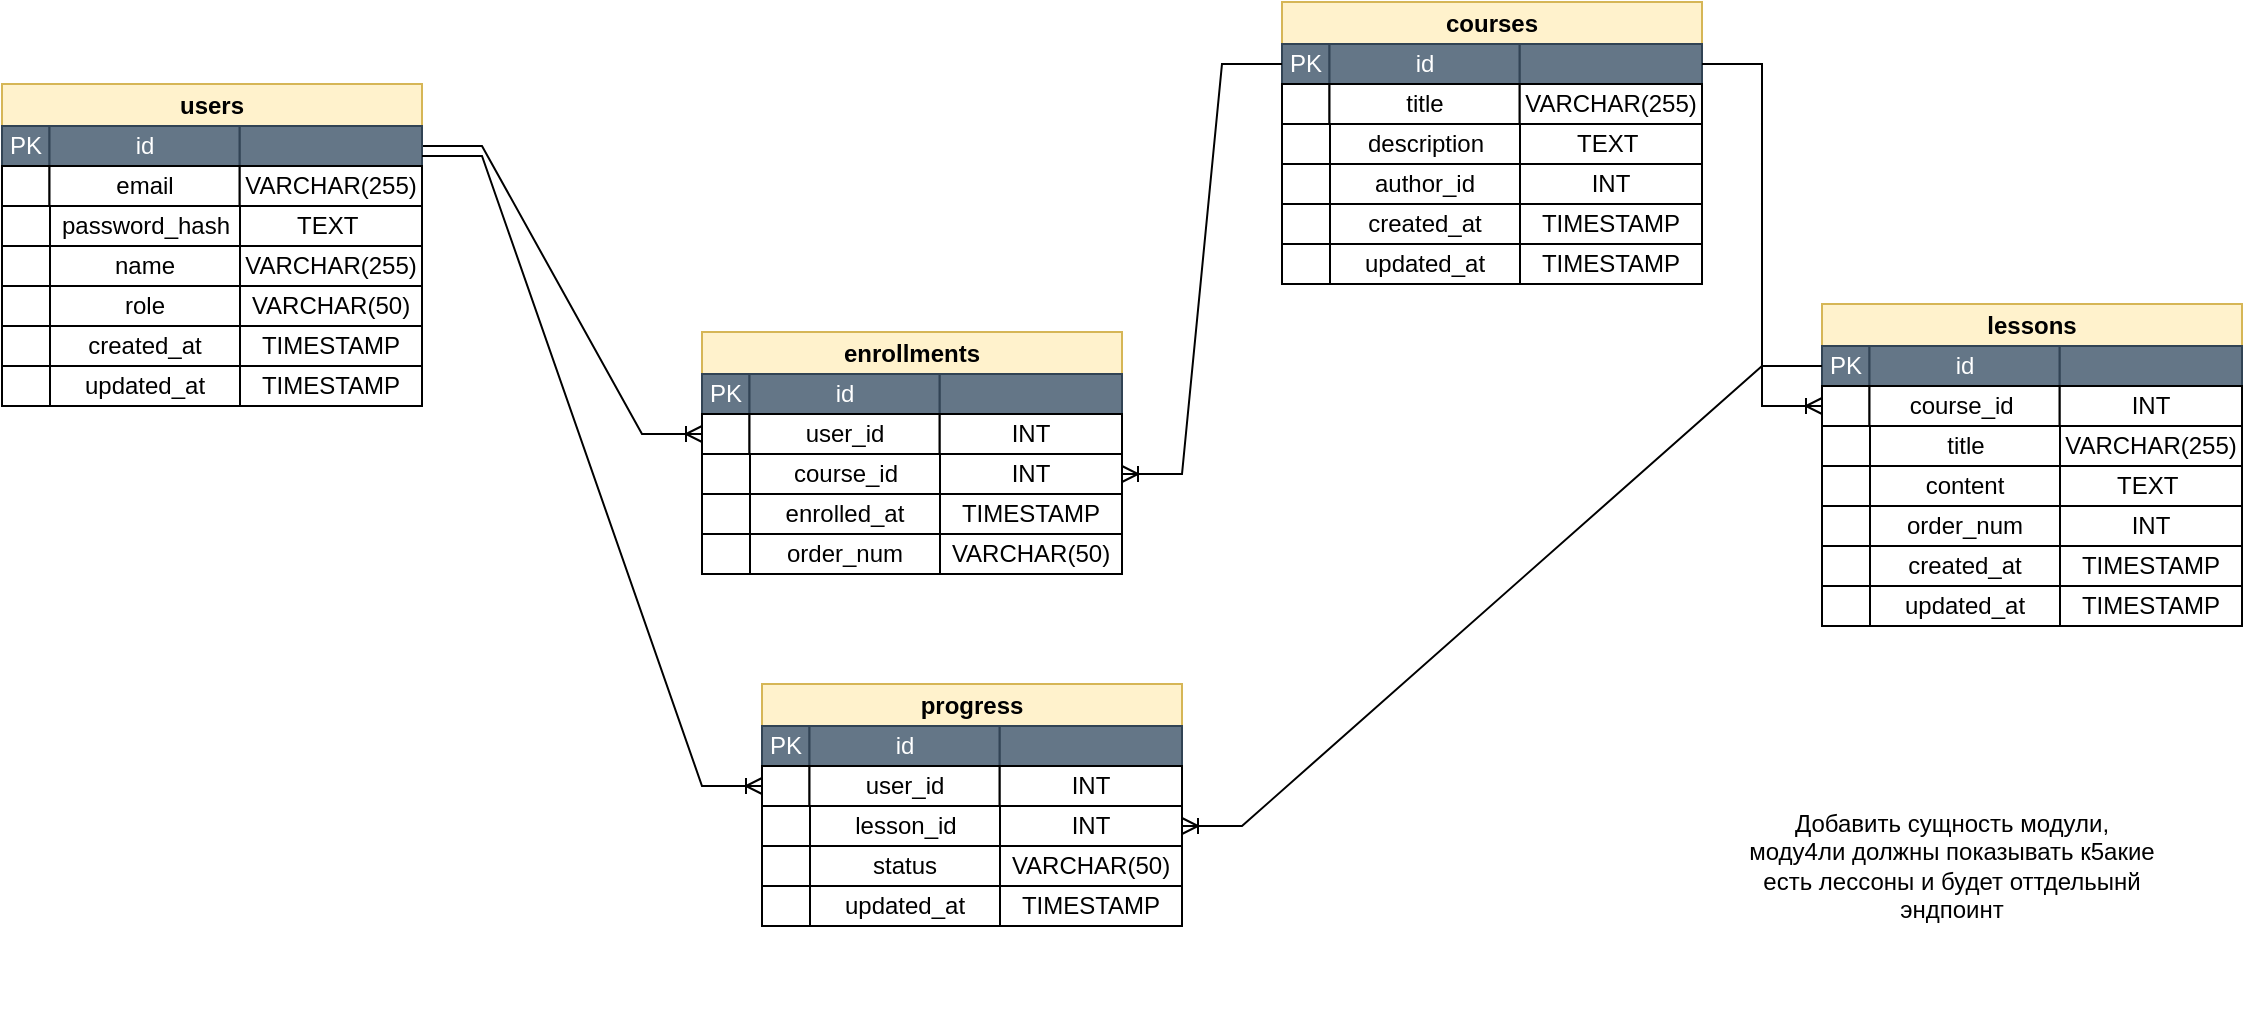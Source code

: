 <mxfile version="28.1.1">
  <diagram name="Page-1" id="2ca16b54-16f6-2749-3443-fa8db7711227">
    <mxGraphModel dx="1567" dy="890" grid="1" gridSize="10" guides="1" tooltips="1" connect="1" arrows="1" fold="1" page="1" pageScale="1" pageWidth="1100" pageHeight="850" background="none" math="0" shadow="0">
      <root>
        <mxCell id="0" />
        <mxCell id="1" parent="0" />
        <mxCell id="aD1stk46LfaJt2utOllN-83" value="" style="group" parent="1" vertex="1" connectable="0">
          <mxGeometry x="1000" y="99" width="210" height="141" as="geometry" />
        </mxCell>
        <mxCell id="aD1stk46LfaJt2utOllN-60" value="" style="group;fillColor=#647687;fontColor=#ffffff;strokeColor=#314354;" parent="aD1stk46LfaJt2utOllN-83" vertex="1" connectable="0">
          <mxGeometry width="210" height="81" as="geometry" />
        </mxCell>
        <mxCell id="aD1stk46LfaJt2utOllN-61" value="&lt;b&gt;courses&lt;/b&gt;" style="rounded=0;whiteSpace=wrap;html=1;fillColor=#fff2cc;strokeColor=#d6b656;" parent="aD1stk46LfaJt2utOllN-60" vertex="1">
          <mxGeometry width="210" height="21" as="geometry" />
        </mxCell>
        <mxCell id="aD1stk46LfaJt2utOllN-62" value="PK" style="rounded=0;whiteSpace=wrap;html=1;fillColor=#647687;fontColor=#ffffff;strokeColor=#314354;" parent="aD1stk46LfaJt2utOllN-60" vertex="1">
          <mxGeometry y="21" width="23.75" height="20" as="geometry" />
        </mxCell>
        <mxCell id="aD1stk46LfaJt2utOllN-63" value="" style="rounded=0;whiteSpace=wrap;html=1;fillColor=#647687;fontColor=#ffffff;strokeColor=#314354;" parent="aD1stk46LfaJt2utOllN-60" vertex="1">
          <mxGeometry x="118.75" y="21" width="91.25" height="20" as="geometry" />
        </mxCell>
        <mxCell id="aD1stk46LfaJt2utOllN-64" value="id" style="rounded=0;whiteSpace=wrap;html=1;fillColor=#647687;fontColor=#ffffff;strokeColor=#314354;" parent="aD1stk46LfaJt2utOllN-60" vertex="1">
          <mxGeometry x="23.75" y="21" width="95" height="20" as="geometry" />
        </mxCell>
        <mxCell id="aD1stk46LfaJt2utOllN-65" value="" style="rounded=0;whiteSpace=wrap;html=1;" parent="aD1stk46LfaJt2utOllN-60" vertex="1">
          <mxGeometry y="41" width="23.75" height="20" as="geometry" />
        </mxCell>
        <mxCell id="aD1stk46LfaJt2utOllN-66" value="&lt;span style=&quot;font-size: 12px;&quot;&gt;VARCHAR(255)&lt;/span&gt;" style="rounded=0;whiteSpace=wrap;html=1;" parent="aD1stk46LfaJt2utOllN-60" vertex="1">
          <mxGeometry x="118.75" y="41" width="91.25" height="20" as="geometry" />
        </mxCell>
        <mxCell id="aD1stk46LfaJt2utOllN-67" value="title" style="rounded=0;whiteSpace=wrap;html=1;" parent="aD1stk46LfaJt2utOllN-60" vertex="1">
          <mxGeometry x="23.75" y="41" width="95" height="20" as="geometry" />
        </mxCell>
        <mxCell id="aD1stk46LfaJt2utOllN-68" value="&lt;font&gt;description&lt;/font&gt;" style="rounded=0;whiteSpace=wrap;html=1;" parent="aD1stk46LfaJt2utOllN-60" vertex="1">
          <mxGeometry x="23.75" y="61" width="96.25" height="20" as="geometry" />
        </mxCell>
        <mxCell id="aD1stk46LfaJt2utOllN-69" value="" style="rounded=0;whiteSpace=wrap;html=1;" parent="aD1stk46LfaJt2utOllN-83" vertex="1">
          <mxGeometry y="61" width="24" height="20" as="geometry" />
        </mxCell>
        <mxCell id="aD1stk46LfaJt2utOllN-70" value="&lt;span style=&quot;font-size: 12px;&quot;&gt;TEXT&amp;nbsp;&lt;/span&gt;" style="rounded=0;whiteSpace=wrap;html=1;" parent="aD1stk46LfaJt2utOllN-83" vertex="1">
          <mxGeometry x="119" y="61" width="91" height="20" as="geometry" />
        </mxCell>
        <mxCell id="aD1stk46LfaJt2utOllN-71" value="" style="rounded=0;whiteSpace=wrap;html=1;" parent="aD1stk46LfaJt2utOllN-83" vertex="1">
          <mxGeometry y="81" width="24" height="20" as="geometry" />
        </mxCell>
        <mxCell id="aD1stk46LfaJt2utOllN-72" value="INT" style="rounded=0;whiteSpace=wrap;html=1;" parent="aD1stk46LfaJt2utOllN-83" vertex="1">
          <mxGeometry x="119" y="81" width="91" height="20" as="geometry" />
        </mxCell>
        <mxCell id="aD1stk46LfaJt2utOllN-73" value="&lt;font&gt;author_id&lt;/font&gt;" style="rounded=0;whiteSpace=wrap;html=1;" parent="aD1stk46LfaJt2utOllN-83" vertex="1">
          <mxGeometry x="24" y="81" width="95" height="20" as="geometry" />
        </mxCell>
        <mxCell id="aD1stk46LfaJt2utOllN-77" value="" style="rounded=0;whiteSpace=wrap;html=1;" parent="aD1stk46LfaJt2utOllN-83" vertex="1">
          <mxGeometry y="101" width="24" height="20" as="geometry" />
        </mxCell>
        <mxCell id="aD1stk46LfaJt2utOllN-78" value="&lt;span style=&quot;font-size: 12px;&quot;&gt;TIMESTAMP&lt;/span&gt;" style="rounded=0;whiteSpace=wrap;html=1;" parent="aD1stk46LfaJt2utOllN-83" vertex="1">
          <mxGeometry x="119" y="101" width="91" height="20" as="geometry" />
        </mxCell>
        <mxCell id="aD1stk46LfaJt2utOllN-79" value="&lt;font&gt;created_at&lt;/font&gt;" style="rounded=0;whiteSpace=wrap;html=1;" parent="aD1stk46LfaJt2utOllN-83" vertex="1">
          <mxGeometry x="24" y="101" width="95" height="20" as="geometry" />
        </mxCell>
        <mxCell id="aD1stk46LfaJt2utOllN-80" value="" style="rounded=0;whiteSpace=wrap;html=1;" parent="aD1stk46LfaJt2utOllN-83" vertex="1">
          <mxGeometry y="121" width="24" height="20" as="geometry" />
        </mxCell>
        <mxCell id="aD1stk46LfaJt2utOllN-81" value="&lt;span style=&quot;font-size: 12px;&quot;&gt;TIMESTAMP&lt;/span&gt;" style="rounded=0;whiteSpace=wrap;html=1;" parent="aD1stk46LfaJt2utOllN-83" vertex="1">
          <mxGeometry x="119" y="121" width="91" height="20" as="geometry" />
        </mxCell>
        <mxCell id="aD1stk46LfaJt2utOllN-82" value="&lt;font&gt;updated_at&lt;/font&gt;" style="rounded=0;whiteSpace=wrap;html=1;" parent="aD1stk46LfaJt2utOllN-83" vertex="1">
          <mxGeometry x="24" y="121" width="95" height="20" as="geometry" />
        </mxCell>
        <mxCell id="aD1stk46LfaJt2utOllN-107" value="" style="edgeStyle=entityRelationEdgeStyle;fontSize=12;html=1;endArrow=ERoneToMany;rounded=0;exitX=1;exitY=0.5;exitDx=0;exitDy=0;entryX=0;entryY=0.5;entryDx=0;entryDy=0;" parent="1" source="aD1stk46LfaJt2utOllN-31" target="aD1stk46LfaJt2utOllN-113" edge="1">
          <mxGeometry width="100" height="100" relative="1" as="geometry">
            <mxPoint x="320" y="330" as="sourcePoint" />
            <mxPoint x="420" y="230" as="targetPoint" />
          </mxGeometry>
        </mxCell>
        <mxCell id="aD1stk46LfaJt2utOllN-108" value="" style="group" parent="1" vertex="1" connectable="0">
          <mxGeometry x="710" y="264" width="210" height="81" as="geometry" />
        </mxCell>
        <mxCell id="aD1stk46LfaJt2utOllN-109" value="&lt;b&gt;enrollments&lt;/b&gt;" style="rounded=0;whiteSpace=wrap;html=1;fillColor=#fff2cc;strokeColor=#d6b656;" parent="aD1stk46LfaJt2utOllN-108" vertex="1">
          <mxGeometry width="210" height="21" as="geometry" />
        </mxCell>
        <mxCell id="aD1stk46LfaJt2utOllN-110" value="PK" style="rounded=0;whiteSpace=wrap;html=1;fillColor=#647687;fontColor=#ffffff;strokeColor=#314354;" parent="aD1stk46LfaJt2utOllN-108" vertex="1">
          <mxGeometry y="21" width="23.75" height="20" as="geometry" />
        </mxCell>
        <mxCell id="aD1stk46LfaJt2utOllN-111" value="" style="rounded=0;whiteSpace=wrap;html=1;fillColor=#647687;fontColor=#ffffff;strokeColor=#314354;" parent="aD1stk46LfaJt2utOllN-108" vertex="1">
          <mxGeometry x="118.75" y="21" width="91.25" height="20" as="geometry" />
        </mxCell>
        <mxCell id="aD1stk46LfaJt2utOllN-112" value="id" style="rounded=0;whiteSpace=wrap;html=1;fillColor=#647687;fontColor=#ffffff;strokeColor=#314354;" parent="aD1stk46LfaJt2utOllN-108" vertex="1">
          <mxGeometry x="23.75" y="21" width="95" height="20" as="geometry" />
        </mxCell>
        <mxCell id="aD1stk46LfaJt2utOllN-113" value="" style="rounded=0;whiteSpace=wrap;html=1;" parent="aD1stk46LfaJt2utOllN-108" vertex="1">
          <mxGeometry y="41" width="23.75" height="20" as="geometry" />
        </mxCell>
        <mxCell id="aD1stk46LfaJt2utOllN-114" value="INT" style="rounded=0;whiteSpace=wrap;html=1;" parent="aD1stk46LfaJt2utOllN-108" vertex="1">
          <mxGeometry x="118.75" y="41" width="91.25" height="20" as="geometry" />
        </mxCell>
        <mxCell id="aD1stk46LfaJt2utOllN-115" value="user_id" style="rounded=0;whiteSpace=wrap;html=1;" parent="aD1stk46LfaJt2utOllN-108" vertex="1">
          <mxGeometry x="23.75" y="41" width="95" height="20" as="geometry" />
        </mxCell>
        <mxCell id="aD1stk46LfaJt2utOllN-116" value="&lt;font&gt;course_id&lt;/font&gt;" style="rounded=0;whiteSpace=wrap;html=1;" parent="aD1stk46LfaJt2utOllN-108" vertex="1">
          <mxGeometry x="23.75" y="61" width="96.25" height="20" as="geometry" />
        </mxCell>
        <mxCell id="aD1stk46LfaJt2utOllN-117" value="" style="rounded=0;whiteSpace=wrap;html=1;" parent="1" vertex="1">
          <mxGeometry x="710" y="325" width="24" height="20" as="geometry" />
        </mxCell>
        <mxCell id="aD1stk46LfaJt2utOllN-118" value="INT" style="rounded=0;whiteSpace=wrap;html=1;" parent="1" vertex="1">
          <mxGeometry x="829" y="325" width="91" height="20" as="geometry" />
        </mxCell>
        <mxCell id="aD1stk46LfaJt2utOllN-119" value="" style="rounded=0;whiteSpace=wrap;html=1;" parent="1" vertex="1">
          <mxGeometry x="710" y="345" width="24" height="20" as="geometry" />
        </mxCell>
        <mxCell id="aD1stk46LfaJt2utOllN-120" value="TIMESTAMP" style="rounded=0;whiteSpace=wrap;html=1;" parent="1" vertex="1">
          <mxGeometry x="829" y="345" width="91" height="20" as="geometry" />
        </mxCell>
        <mxCell id="aD1stk46LfaJt2utOllN-121" value="&lt;font&gt;enrolled_at&lt;/font&gt;" style="rounded=0;whiteSpace=wrap;html=1;" parent="1" vertex="1">
          <mxGeometry x="734" y="345" width="95" height="20" as="geometry" />
        </mxCell>
        <mxCell id="aD1stk46LfaJt2utOllN-122" value="" style="rounded=0;whiteSpace=wrap;html=1;" parent="1" vertex="1">
          <mxGeometry x="710" y="365" width="24" height="20" as="geometry" />
        </mxCell>
        <mxCell id="aD1stk46LfaJt2utOllN-123" value="VARCHAR(50)" style="rounded=0;whiteSpace=wrap;html=1;" parent="1" vertex="1">
          <mxGeometry x="829" y="365" width="91" height="20" as="geometry" />
        </mxCell>
        <mxCell id="aD1stk46LfaJt2utOllN-124" value="&lt;font&gt;order_num&lt;/font&gt;" style="rounded=0;whiteSpace=wrap;html=1;" parent="1" vertex="1">
          <mxGeometry x="734" y="365" width="95" height="20" as="geometry" />
        </mxCell>
        <mxCell id="aD1stk46LfaJt2utOllN-133" value="" style="group" parent="1" vertex="1" connectable="0">
          <mxGeometry x="740" y="440" width="210" height="81" as="geometry" />
        </mxCell>
        <mxCell id="aD1stk46LfaJt2utOllN-134" value="&lt;b&gt;progress&lt;/b&gt;" style="rounded=0;whiteSpace=wrap;html=1;fillColor=#fff2cc;strokeColor=#d6b656;" parent="aD1stk46LfaJt2utOllN-133" vertex="1">
          <mxGeometry width="210" height="21" as="geometry" />
        </mxCell>
        <mxCell id="aD1stk46LfaJt2utOllN-135" value="PK" style="rounded=0;whiteSpace=wrap;html=1;fillColor=#647687;fontColor=#ffffff;strokeColor=#314354;" parent="aD1stk46LfaJt2utOllN-133" vertex="1">
          <mxGeometry y="21" width="23.75" height="20" as="geometry" />
        </mxCell>
        <mxCell id="aD1stk46LfaJt2utOllN-136" value="" style="rounded=0;whiteSpace=wrap;html=1;fillColor=#647687;fontColor=#ffffff;strokeColor=#314354;" parent="aD1stk46LfaJt2utOllN-133" vertex="1">
          <mxGeometry x="118.75" y="21" width="91.25" height="20" as="geometry" />
        </mxCell>
        <mxCell id="aD1stk46LfaJt2utOllN-137" value="id" style="rounded=0;whiteSpace=wrap;html=1;fillColor=#647687;fontColor=#ffffff;strokeColor=#314354;" parent="aD1stk46LfaJt2utOllN-133" vertex="1">
          <mxGeometry x="23.75" y="21" width="95" height="20" as="geometry" />
        </mxCell>
        <mxCell id="aD1stk46LfaJt2utOllN-138" value="" style="rounded=0;whiteSpace=wrap;html=1;" parent="aD1stk46LfaJt2utOllN-133" vertex="1">
          <mxGeometry y="41" width="23.75" height="20" as="geometry" />
        </mxCell>
        <mxCell id="aD1stk46LfaJt2utOllN-139" value="INT" style="rounded=0;whiteSpace=wrap;html=1;" parent="aD1stk46LfaJt2utOllN-133" vertex="1">
          <mxGeometry x="118.75" y="41" width="91.25" height="20" as="geometry" />
        </mxCell>
        <mxCell id="aD1stk46LfaJt2utOllN-140" value="user_id" style="rounded=0;whiteSpace=wrap;html=1;" parent="aD1stk46LfaJt2utOllN-133" vertex="1">
          <mxGeometry x="23.75" y="41" width="95" height="20" as="geometry" />
        </mxCell>
        <mxCell id="aD1stk46LfaJt2utOllN-141" value="&lt;font&gt;lesson_id&lt;/font&gt;" style="rounded=0;whiteSpace=wrap;html=1;" parent="aD1stk46LfaJt2utOllN-133" vertex="1">
          <mxGeometry x="23.75" y="61" width="96.25" height="20" as="geometry" />
        </mxCell>
        <mxCell id="aD1stk46LfaJt2utOllN-142" value="" style="rounded=0;whiteSpace=wrap;html=1;" parent="1" vertex="1">
          <mxGeometry x="740" y="501" width="24" height="20" as="geometry" />
        </mxCell>
        <mxCell id="aD1stk46LfaJt2utOllN-143" value="INT" style="rounded=0;whiteSpace=wrap;html=1;" parent="1" vertex="1">
          <mxGeometry x="859" y="501" width="91" height="20" as="geometry" />
        </mxCell>
        <mxCell id="aD1stk46LfaJt2utOllN-144" value="" style="rounded=0;whiteSpace=wrap;html=1;" parent="1" vertex="1">
          <mxGeometry x="740" y="521" width="24" height="20" as="geometry" />
        </mxCell>
        <mxCell id="aD1stk46LfaJt2utOllN-145" value="VARCHAR(50)" style="rounded=0;whiteSpace=wrap;html=1;" parent="1" vertex="1">
          <mxGeometry x="859" y="521" width="91" height="20" as="geometry" />
        </mxCell>
        <mxCell id="aD1stk46LfaJt2utOllN-146" value="&lt;font&gt;status&lt;/font&gt;" style="rounded=0;whiteSpace=wrap;html=1;" parent="1" vertex="1">
          <mxGeometry x="764" y="521" width="95" height="20" as="geometry" />
        </mxCell>
        <mxCell id="aD1stk46LfaJt2utOllN-147" value="" style="rounded=0;whiteSpace=wrap;html=1;" parent="1" vertex="1">
          <mxGeometry x="740" y="541" width="24" height="20" as="geometry" />
        </mxCell>
        <mxCell id="aD1stk46LfaJt2utOllN-148" value="TIMESTAMP" style="rounded=0;whiteSpace=wrap;html=1;" parent="1" vertex="1">
          <mxGeometry x="859" y="541" width="91" height="20" as="geometry" />
        </mxCell>
        <mxCell id="aD1stk46LfaJt2utOllN-149" value="&lt;font&gt;updated_at&lt;/font&gt;" style="rounded=0;whiteSpace=wrap;html=1;" parent="1" vertex="1">
          <mxGeometry x="764" y="541" width="95" height="20" as="geometry" />
        </mxCell>
        <mxCell id="aD1stk46LfaJt2utOllN-150" value="" style="edgeStyle=entityRelationEdgeStyle;fontSize=12;html=1;endArrow=ERoneToMany;rounded=0;exitX=0;exitY=0.5;exitDx=0;exitDy=0;entryX=1;entryY=0.5;entryDx=0;entryDy=0;" parent="1" source="aD1stk46LfaJt2utOllN-62" target="aD1stk46LfaJt2utOllN-118" edge="1">
          <mxGeometry width="100" height="100" relative="1" as="geometry">
            <mxPoint x="950" y="130" as="sourcePoint" />
            <mxPoint x="980" y="330" as="targetPoint" />
            <Array as="points">
              <mxPoint x="1230" y="230" />
              <mxPoint x="980" y="270" />
              <mxPoint x="1090" y="310" />
              <mxPoint x="930" y="190" />
              <mxPoint x="1000" y="230" />
              <mxPoint x="1020" y="270" />
              <mxPoint x="1010" y="280" />
              <mxPoint x="990" y="250" />
            </Array>
          </mxGeometry>
        </mxCell>
        <mxCell id="aD1stk46LfaJt2utOllN-151" value="" style="group" parent="1" vertex="1" connectable="0">
          <mxGeometry x="360" y="140" width="210" height="161" as="geometry" />
        </mxCell>
        <mxCell id="aD1stk46LfaJt2utOllN-36" value="" style="group" parent="aD1stk46LfaJt2utOllN-151" vertex="1" connectable="0">
          <mxGeometry width="210" height="81" as="geometry" />
        </mxCell>
        <mxCell id="aD1stk46LfaJt2utOllN-29" value="&lt;b&gt;users&lt;/b&gt;" style="rounded=0;whiteSpace=wrap;html=1;fillColor=#fff2cc;strokeColor=#d6b656;" parent="aD1stk46LfaJt2utOllN-36" vertex="1">
          <mxGeometry width="210" height="21" as="geometry" />
        </mxCell>
        <mxCell id="aD1stk46LfaJt2utOllN-30" value="PK" style="rounded=0;whiteSpace=wrap;html=1;fillColor=#647687;fontColor=#ffffff;strokeColor=#314354;" parent="aD1stk46LfaJt2utOllN-36" vertex="1">
          <mxGeometry y="21" width="23.75" height="20" as="geometry" />
        </mxCell>
        <mxCell id="aD1stk46LfaJt2utOllN-31" value="" style="rounded=0;whiteSpace=wrap;html=1;fillColor=#647687;fontColor=#ffffff;strokeColor=#314354;" parent="aD1stk46LfaJt2utOllN-36" vertex="1">
          <mxGeometry x="118.75" y="21" width="91.25" height="20" as="geometry" />
        </mxCell>
        <mxCell id="aD1stk46LfaJt2utOllN-32" value="id" style="rounded=0;whiteSpace=wrap;html=1;fillColor=#647687;fontColor=#ffffff;strokeColor=#314354;" parent="aD1stk46LfaJt2utOllN-36" vertex="1">
          <mxGeometry x="23.75" y="21" width="95" height="20" as="geometry" />
        </mxCell>
        <mxCell id="aD1stk46LfaJt2utOllN-33" value="" style="rounded=0;whiteSpace=wrap;html=1;" parent="aD1stk46LfaJt2utOllN-36" vertex="1">
          <mxGeometry y="41" width="23.75" height="20" as="geometry" />
        </mxCell>
        <mxCell id="aD1stk46LfaJt2utOllN-34" value="&lt;span style=&quot;font-size: 12px;&quot;&gt;VARCHAR(255)&lt;/span&gt;" style="rounded=0;whiteSpace=wrap;html=1;" parent="aD1stk46LfaJt2utOllN-36" vertex="1">
          <mxGeometry x="118.75" y="41" width="91.25" height="20" as="geometry" />
        </mxCell>
        <mxCell id="aD1stk46LfaJt2utOllN-35" value="email" style="rounded=0;whiteSpace=wrap;html=1;" parent="aD1stk46LfaJt2utOllN-36" vertex="1">
          <mxGeometry x="23.75" y="41" width="95" height="20" as="geometry" />
        </mxCell>
        <mxCell id="aD1stk46LfaJt2utOllN-39" value="&lt;font&gt;password_hash&lt;/font&gt;" style="rounded=0;whiteSpace=wrap;html=1;" parent="aD1stk46LfaJt2utOllN-36" vertex="1">
          <mxGeometry x="23.75" y="61" width="96.25" height="20" as="geometry" />
        </mxCell>
        <mxCell id="aD1stk46LfaJt2utOllN-37" value="" style="rounded=0;whiteSpace=wrap;html=1;" parent="aD1stk46LfaJt2utOllN-151" vertex="1">
          <mxGeometry y="61" width="24" height="20" as="geometry" />
        </mxCell>
        <mxCell id="aD1stk46LfaJt2utOllN-38" value="&lt;span style=&quot;font-size: 12px;&quot;&gt;TEXT&amp;nbsp;&lt;/span&gt;" style="rounded=0;whiteSpace=wrap;html=1;" parent="aD1stk46LfaJt2utOllN-151" vertex="1">
          <mxGeometry x="119" y="61" width="91" height="20" as="geometry" />
        </mxCell>
        <mxCell id="aD1stk46LfaJt2utOllN-40" value="" style="rounded=0;whiteSpace=wrap;html=1;" parent="aD1stk46LfaJt2utOllN-151" vertex="1">
          <mxGeometry y="81" width="24" height="20" as="geometry" />
        </mxCell>
        <mxCell id="aD1stk46LfaJt2utOllN-41" value="&lt;span style=&quot;font-size: 12px;&quot;&gt;VARCHAR(255)&lt;/span&gt;" style="rounded=0;whiteSpace=wrap;html=1;" parent="aD1stk46LfaJt2utOllN-151" vertex="1">
          <mxGeometry x="119" y="81" width="91" height="20" as="geometry" />
        </mxCell>
        <mxCell id="aD1stk46LfaJt2utOllN-42" value="&lt;font&gt;name&lt;/font&gt;" style="rounded=0;whiteSpace=wrap;html=1;" parent="aD1stk46LfaJt2utOllN-151" vertex="1">
          <mxGeometry x="24" y="81" width="95" height="20" as="geometry" />
        </mxCell>
        <mxCell id="aD1stk46LfaJt2utOllN-51" value="" style="rounded=0;whiteSpace=wrap;html=1;" parent="aD1stk46LfaJt2utOllN-151" vertex="1">
          <mxGeometry y="101" width="24" height="20" as="geometry" />
        </mxCell>
        <mxCell id="aD1stk46LfaJt2utOllN-52" value="&lt;span style=&quot;font-size: 12px;&quot;&gt;VARCHAR(50)&lt;/span&gt;" style="rounded=0;whiteSpace=wrap;html=1;" parent="aD1stk46LfaJt2utOllN-151" vertex="1">
          <mxGeometry x="119" y="101" width="91" height="20" as="geometry" />
        </mxCell>
        <mxCell id="aD1stk46LfaJt2utOllN-53" value="&lt;font&gt;role&lt;/font&gt;" style="rounded=0;whiteSpace=wrap;html=1;" parent="aD1stk46LfaJt2utOllN-151" vertex="1">
          <mxGeometry x="24" y="101" width="95" height="20" as="geometry" />
        </mxCell>
        <mxCell id="aD1stk46LfaJt2utOllN-54" value="" style="rounded=0;whiteSpace=wrap;html=1;" parent="aD1stk46LfaJt2utOllN-151" vertex="1">
          <mxGeometry y="121" width="24" height="20" as="geometry" />
        </mxCell>
        <mxCell id="aD1stk46LfaJt2utOllN-55" value="&lt;span style=&quot;font-size: 12px;&quot;&gt;TIMESTAMP&lt;/span&gt;" style="rounded=0;whiteSpace=wrap;html=1;" parent="aD1stk46LfaJt2utOllN-151" vertex="1">
          <mxGeometry x="119" y="121" width="91" height="20" as="geometry" />
        </mxCell>
        <mxCell id="aD1stk46LfaJt2utOllN-56" value="&lt;font&gt;created_at&lt;/font&gt;" style="rounded=0;whiteSpace=wrap;html=1;" parent="aD1stk46LfaJt2utOllN-151" vertex="1">
          <mxGeometry x="24" y="121" width="95" height="20" as="geometry" />
        </mxCell>
        <mxCell id="aD1stk46LfaJt2utOllN-57" value="" style="rounded=0;whiteSpace=wrap;html=1;" parent="aD1stk46LfaJt2utOllN-151" vertex="1">
          <mxGeometry y="141" width="24" height="20" as="geometry" />
        </mxCell>
        <mxCell id="aD1stk46LfaJt2utOllN-58" value="&lt;span style=&quot;font-size: 12px;&quot;&gt;TIMESTAMP&lt;/span&gt;" style="rounded=0;whiteSpace=wrap;html=1;" parent="aD1stk46LfaJt2utOllN-151" vertex="1">
          <mxGeometry x="119" y="141" width="91" height="20" as="geometry" />
        </mxCell>
        <mxCell id="aD1stk46LfaJt2utOllN-59" value="&lt;font&gt;updated_at&lt;/font&gt;" style="rounded=0;whiteSpace=wrap;html=1;" parent="aD1stk46LfaJt2utOllN-151" vertex="1">
          <mxGeometry x="24" y="141" width="95" height="20" as="geometry" />
        </mxCell>
        <mxCell id="aD1stk46LfaJt2utOllN-152" value="" style="group" parent="1" vertex="1" connectable="0">
          <mxGeometry x="1270" y="250" width="210" height="161" as="geometry" />
        </mxCell>
        <mxCell id="aD1stk46LfaJt2utOllN-84" value="" style="group" parent="aD1stk46LfaJt2utOllN-152" vertex="1" connectable="0">
          <mxGeometry width="210" height="81" as="geometry" />
        </mxCell>
        <mxCell id="aD1stk46LfaJt2utOllN-85" value="&lt;b&gt;lessons&lt;/b&gt;" style="rounded=0;whiteSpace=wrap;html=1;fillColor=#fff2cc;strokeColor=#d6b656;" parent="aD1stk46LfaJt2utOllN-84" vertex="1">
          <mxGeometry width="210" height="21" as="geometry" />
        </mxCell>
        <mxCell id="aD1stk46LfaJt2utOllN-86" value="PK" style="rounded=0;whiteSpace=wrap;html=1;fillColor=#647687;fontColor=#ffffff;strokeColor=#314354;" parent="aD1stk46LfaJt2utOllN-84" vertex="1">
          <mxGeometry y="21" width="23.75" height="20" as="geometry" />
        </mxCell>
        <mxCell id="aD1stk46LfaJt2utOllN-87" value="" style="rounded=0;whiteSpace=wrap;html=1;fillColor=#647687;fontColor=#ffffff;strokeColor=#314354;" parent="aD1stk46LfaJt2utOllN-84" vertex="1">
          <mxGeometry x="118.75" y="21" width="91.25" height="20" as="geometry" />
        </mxCell>
        <mxCell id="aD1stk46LfaJt2utOllN-88" value="id" style="rounded=0;whiteSpace=wrap;html=1;fillColor=#647687;fontColor=#ffffff;strokeColor=#314354;" parent="aD1stk46LfaJt2utOllN-84" vertex="1">
          <mxGeometry x="23.75" y="21" width="95" height="20" as="geometry" />
        </mxCell>
        <mxCell id="aD1stk46LfaJt2utOllN-89" value="" style="rounded=0;whiteSpace=wrap;html=1;" parent="aD1stk46LfaJt2utOllN-84" vertex="1">
          <mxGeometry y="41" width="23.75" height="20" as="geometry" />
        </mxCell>
        <mxCell id="aD1stk46LfaJt2utOllN-90" value="INT" style="rounded=0;whiteSpace=wrap;html=1;" parent="aD1stk46LfaJt2utOllN-84" vertex="1">
          <mxGeometry x="118.75" y="41" width="91.25" height="20" as="geometry" />
        </mxCell>
        <mxCell id="aD1stk46LfaJt2utOllN-91" value="course_id&amp;nbsp;" style="rounded=0;whiteSpace=wrap;html=1;" parent="aD1stk46LfaJt2utOllN-84" vertex="1">
          <mxGeometry x="23.75" y="41" width="95" height="20" as="geometry" />
        </mxCell>
        <mxCell id="aD1stk46LfaJt2utOllN-92" value="&lt;font&gt;title&lt;/font&gt;" style="rounded=0;whiteSpace=wrap;html=1;" parent="aD1stk46LfaJt2utOllN-84" vertex="1">
          <mxGeometry x="23.75" y="61" width="96.25" height="20" as="geometry" />
        </mxCell>
        <mxCell id="aD1stk46LfaJt2utOllN-93" value="" style="rounded=0;whiteSpace=wrap;html=1;" parent="aD1stk46LfaJt2utOllN-152" vertex="1">
          <mxGeometry y="61" width="24" height="20" as="geometry" />
        </mxCell>
        <mxCell id="aD1stk46LfaJt2utOllN-94" value="VARCHAR(255)" style="rounded=0;whiteSpace=wrap;html=1;" parent="aD1stk46LfaJt2utOllN-152" vertex="1">
          <mxGeometry x="119" y="61" width="91" height="20" as="geometry" />
        </mxCell>
        <mxCell id="aD1stk46LfaJt2utOllN-95" value="" style="rounded=0;whiteSpace=wrap;html=1;" parent="aD1stk46LfaJt2utOllN-152" vertex="1">
          <mxGeometry y="81" width="24" height="20" as="geometry" />
        </mxCell>
        <mxCell id="aD1stk46LfaJt2utOllN-96" value="TEXT&amp;nbsp;" style="rounded=0;whiteSpace=wrap;html=1;" parent="aD1stk46LfaJt2utOllN-152" vertex="1">
          <mxGeometry x="119" y="81" width="91" height="20" as="geometry" />
        </mxCell>
        <mxCell id="aD1stk46LfaJt2utOllN-97" value="&lt;font&gt;content&lt;/font&gt;" style="rounded=0;whiteSpace=wrap;html=1;" parent="aD1stk46LfaJt2utOllN-152" vertex="1">
          <mxGeometry x="24" y="81" width="95" height="20" as="geometry" />
        </mxCell>
        <mxCell id="aD1stk46LfaJt2utOllN-98" value="" style="rounded=0;whiteSpace=wrap;html=1;" parent="aD1stk46LfaJt2utOllN-152" vertex="1">
          <mxGeometry y="101" width="24" height="20" as="geometry" />
        </mxCell>
        <mxCell id="aD1stk46LfaJt2utOllN-99" value="INT" style="rounded=0;whiteSpace=wrap;html=1;" parent="aD1stk46LfaJt2utOllN-152" vertex="1">
          <mxGeometry x="119" y="101" width="91" height="20" as="geometry" />
        </mxCell>
        <mxCell id="aD1stk46LfaJt2utOllN-100" value="&lt;font&gt;order_num&lt;/font&gt;" style="rounded=0;whiteSpace=wrap;html=1;" parent="aD1stk46LfaJt2utOllN-152" vertex="1">
          <mxGeometry x="24" y="101" width="95" height="20" as="geometry" />
        </mxCell>
        <mxCell id="aD1stk46LfaJt2utOllN-101" value="" style="rounded=0;whiteSpace=wrap;html=1;" parent="aD1stk46LfaJt2utOllN-152" vertex="1">
          <mxGeometry y="121" width="24" height="20" as="geometry" />
        </mxCell>
        <mxCell id="aD1stk46LfaJt2utOllN-102" value="&lt;span style=&quot;font-size: 12px;&quot;&gt;TIMESTAMP&lt;/span&gt;" style="rounded=0;whiteSpace=wrap;html=1;" parent="aD1stk46LfaJt2utOllN-152" vertex="1">
          <mxGeometry x="119" y="121" width="91" height="20" as="geometry" />
        </mxCell>
        <mxCell id="aD1stk46LfaJt2utOllN-103" value="&lt;font&gt;created_at&lt;/font&gt;" style="rounded=0;whiteSpace=wrap;html=1;" parent="aD1stk46LfaJt2utOllN-152" vertex="1">
          <mxGeometry x="24" y="121" width="95" height="20" as="geometry" />
        </mxCell>
        <mxCell id="aD1stk46LfaJt2utOllN-104" value="" style="rounded=0;whiteSpace=wrap;html=1;" parent="aD1stk46LfaJt2utOllN-152" vertex="1">
          <mxGeometry y="141" width="24" height="20" as="geometry" />
        </mxCell>
        <mxCell id="aD1stk46LfaJt2utOllN-105" value="&lt;span style=&quot;font-size: 12px;&quot;&gt;TIMESTAMP&lt;/span&gt;" style="rounded=0;whiteSpace=wrap;html=1;" parent="aD1stk46LfaJt2utOllN-152" vertex="1">
          <mxGeometry x="119" y="141" width="91" height="20" as="geometry" />
        </mxCell>
        <mxCell id="aD1stk46LfaJt2utOllN-106" value="&lt;font&gt;updated_at&lt;/font&gt;" style="rounded=0;whiteSpace=wrap;html=1;" parent="aD1stk46LfaJt2utOllN-152" vertex="1">
          <mxGeometry x="24" y="141" width="95" height="20" as="geometry" />
        </mxCell>
        <mxCell id="aD1stk46LfaJt2utOllN-153" value="" style="edgeStyle=entityRelationEdgeStyle;fontSize=12;html=1;endArrow=ERoneToMany;rounded=0;entryX=0;entryY=0.5;entryDx=0;entryDy=0;" parent="1" target="aD1stk46LfaJt2utOllN-89" edge="1">
          <mxGeometry width="100" height="100" relative="1" as="geometry">
            <mxPoint x="1210" y="130" as="sourcePoint" />
            <mxPoint x="1000" y="405" as="targetPoint" />
            <Array as="points">
              <mxPoint x="1310" y="340" />
              <mxPoint x="1060" y="380" />
              <mxPoint x="1170" y="420" />
              <mxPoint x="1010" y="300" />
              <mxPoint x="1080" y="340" />
              <mxPoint x="1100" y="380" />
              <mxPoint x="1090" y="390" />
              <mxPoint x="1070" y="360" />
            </Array>
          </mxGeometry>
        </mxCell>
        <mxCell id="aD1stk46LfaJt2utOllN-154" value="" style="edgeStyle=entityRelationEdgeStyle;fontSize=12;html=1;endArrow=ERoneToMany;rounded=0;entryX=0;entryY=0.5;entryDx=0;entryDy=0;exitX=1;exitY=0.75;exitDx=0;exitDy=0;" parent="1" source="aD1stk46LfaJt2utOllN-31" target="aD1stk46LfaJt2utOllN-138" edge="1">
          <mxGeometry width="100" height="100" relative="1" as="geometry">
            <mxPoint x="1270" y="460" as="sourcePoint" />
            <mxPoint x="1330" y="631" as="targetPoint" />
            <Array as="points">
              <mxPoint x="1370" y="670" />
              <mxPoint x="1120" y="710" />
              <mxPoint x="1230" y="750" />
              <mxPoint x="1070" y="630" />
              <mxPoint x="1140" y="670" />
              <mxPoint x="1160" y="710" />
              <mxPoint x="1150" y="720" />
              <mxPoint x="1130" y="690" />
            </Array>
          </mxGeometry>
        </mxCell>
        <mxCell id="aD1stk46LfaJt2utOllN-155" value="" style="edgeStyle=entityRelationEdgeStyle;fontSize=12;html=1;endArrow=ERoneToMany;rounded=0;entryX=1;entryY=0.5;entryDx=0;entryDy=0;exitX=0;exitY=0.5;exitDx=0;exitDy=0;" parent="1" source="aD1stk46LfaJt2utOllN-86" target="aD1stk46LfaJt2utOllN-143" edge="1">
          <mxGeometry width="100" height="100" relative="1" as="geometry">
            <mxPoint x="1140" y="540" as="sourcePoint" />
            <mxPoint x="1310" y="855" as="targetPoint" />
            <Array as="points">
              <mxPoint x="1940" y="1034" />
              <mxPoint x="1690" y="1074" />
              <mxPoint x="1800" y="1114" />
              <mxPoint x="1640" y="994" />
              <mxPoint x="1710" y="1034" />
              <mxPoint x="1730" y="1074" />
              <mxPoint x="1720" y="1084" />
              <mxPoint x="1700" y="1054" />
            </Array>
          </mxGeometry>
        </mxCell>
        <mxCell id="Iz5L6FlSo2MUUFgnQxwl-1" value="Добавить сущность модули, моду4ли должны показывать к5акие есть лессоны и будет оттдельынй эндпоинт" style="text;html=1;align=center;verticalAlign=middle;whiteSpace=wrap;rounded=0;" vertex="1" parent="1">
          <mxGeometry x="1230" y="451" width="210" height="160" as="geometry" />
        </mxCell>
      </root>
    </mxGraphModel>
  </diagram>
</mxfile>

